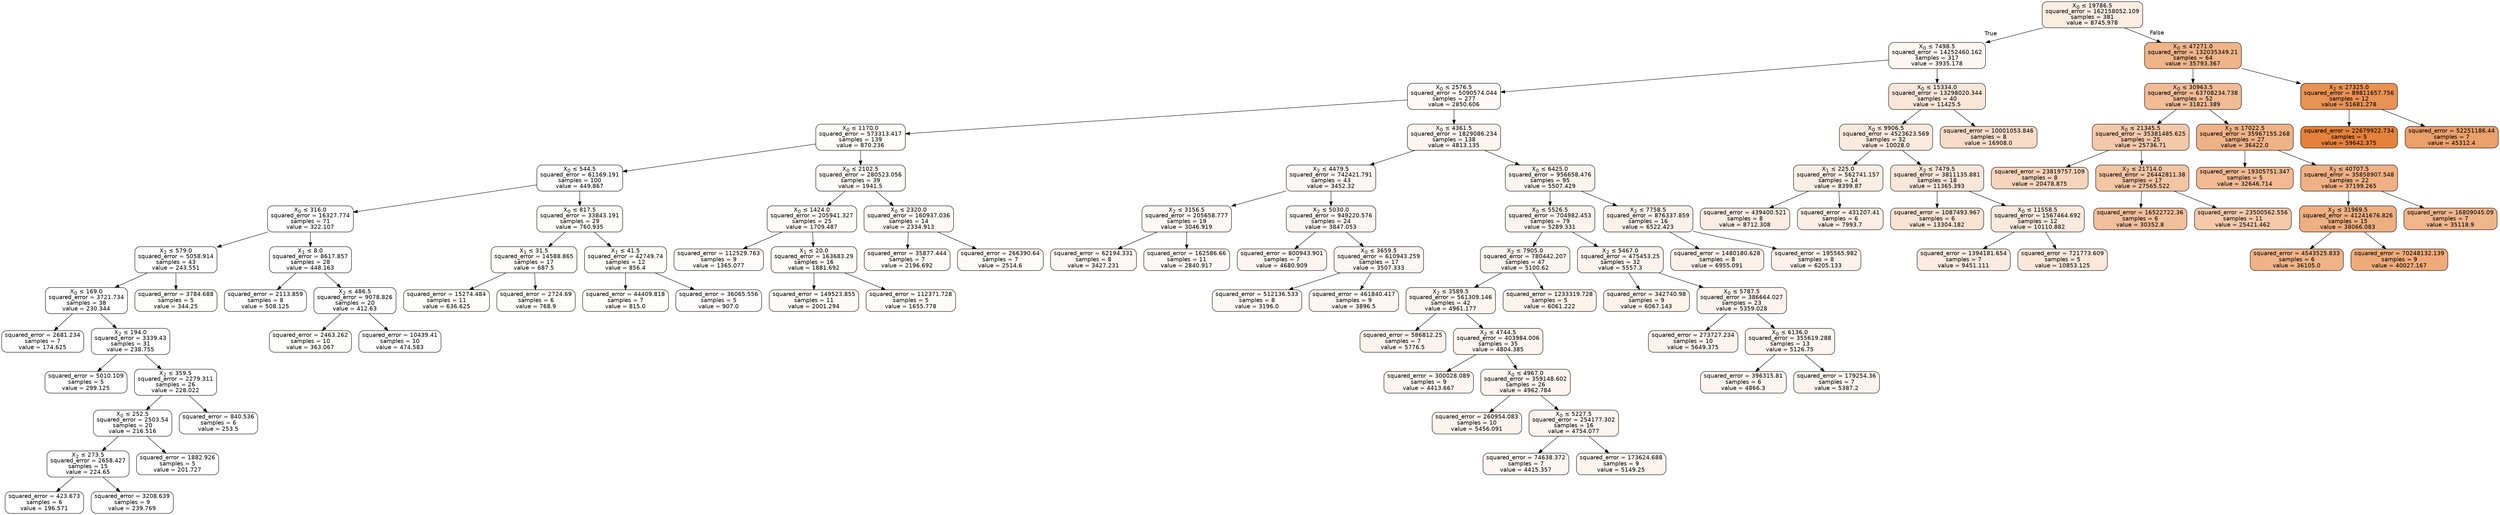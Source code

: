digraph Tree {
node [shape=box, style="filled, rounded", color="black", fontname="helvetica"] ;
edge [fontname="helvetica"] ;
0 [label=<X<SUB>0</SUB> &le; 19786.5<br/>squared_error = 162158052.109<br/>samples = 381<br/>value = 8745.978>, fillcolor="#fbede2"] ;
1 [label=<X<SUB>0</SUB> &le; 7498.5<br/>squared_error = 14252460.162<br/>samples = 317<br/>value = 3935.178>, fillcolor="#fdf7f2"] ;
0 -> 1 [labeldistance=2.5, labelangle=45, headlabel="True"] ;
2 [label=<X<SUB>0</SUB> &le; 2576.5<br/>squared_error = 5090574.044<br/>samples = 277<br/>value = 2850.606>, fillcolor="#fef9f6"] ;
1 -> 2 ;
3 [label=<X<SUB>0</SUB> &le; 1170.0<br/>squared_error = 573313.417<br/>samples = 139<br/>value = 870.236>, fillcolor="#fffefd"] ;
2 -> 3 ;
4 [label=<X<SUB>0</SUB> &le; 544.5<br/>squared_error = 61169.191<br/>samples = 100<br/>value = 449.867>, fillcolor="#fffefe"] ;
3 -> 4 ;
5 [label=<X<SUB>0</SUB> &le; 316.0<br/>squared_error = 16327.774<br/>samples = 71<br/>value = 322.107>, fillcolor="#ffffff"] ;
4 -> 5 ;
6 [label=<X<SUB>2</SUB> &le; 579.0<br/>squared_error = 5058.914<br/>samples = 43<br/>value = 243.551>, fillcolor="#ffffff"] ;
5 -> 6 ;
7 [label=<X<SUB>0</SUB> &le; 169.0<br/>squared_error = 3721.734<br/>samples = 38<br/>value = 230.344>, fillcolor="#ffffff"] ;
6 -> 7 ;
8 [label=<squared_error = 2681.234<br/>samples = 7<br/>value = 174.625>, fillcolor="#ffffff"] ;
7 -> 8 ;
9 [label=<X<SUB>2</SUB> &le; 194.0<br/>squared_error = 3339.43<br/>samples = 31<br/>value = 238.755>, fillcolor="#ffffff"] ;
7 -> 9 ;
10 [label=<squared_error = 5010.109<br/>samples = 5<br/>value = 299.125>, fillcolor="#ffffff"] ;
9 -> 10 ;
11 [label=<X<SUB>2</SUB> &le; 359.5<br/>squared_error = 2279.311<br/>samples = 26<br/>value = 228.022>, fillcolor="#ffffff"] ;
9 -> 11 ;
12 [label=<X<SUB>0</SUB> &le; 252.5<br/>squared_error = 2503.54<br/>samples = 20<br/>value = 216.516>, fillcolor="#ffffff"] ;
11 -> 12 ;
13 [label=<X<SUB>2</SUB> &le; 273.5<br/>squared_error = 2658.427<br/>samples = 15<br/>value = 224.65>, fillcolor="#ffffff"] ;
12 -> 13 ;
14 [label=<squared_error = 423.673<br/>samples = 6<br/>value = 196.571>, fillcolor="#ffffff"] ;
13 -> 14 ;
15 [label=<squared_error = 3208.639<br/>samples = 9<br/>value = 239.769>, fillcolor="#ffffff"] ;
13 -> 15 ;
16 [label=<squared_error = 1882.926<br/>samples = 5<br/>value = 201.727>, fillcolor="#ffffff"] ;
12 -> 16 ;
17 [label=<squared_error = 840.536<br/>samples = 6<br/>value = 253.5>, fillcolor="#ffffff"] ;
11 -> 17 ;
18 [label=<squared_error = 3784.688<br/>samples = 5<br/>value = 344.25>, fillcolor="#fffffe"] ;
6 -> 18 ;
19 [label=<X<SUB>1</SUB> &le; 8.0<br/>squared_error = 8617.857<br/>samples = 28<br/>value = 448.163>, fillcolor="#fffefe"] ;
5 -> 19 ;
20 [label=<squared_error = 2113.859<br/>samples = 8<br/>value = 508.125>, fillcolor="#fffefe"] ;
19 -> 20 ;
21 [label=<X<SUB>2</SUB> &le; 486.5<br/>squared_error = 9078.826<br/>samples = 20<br/>value = 412.63>, fillcolor="#fffefe"] ;
19 -> 21 ;
22 [label=<squared_error = 2463.262<br/>samples = 10<br/>value = 363.067>, fillcolor="#fffffe"] ;
21 -> 22 ;
23 [label=<squared_error = 10439.41<br/>samples = 10<br/>value = 474.583>, fillcolor="#fffefe"] ;
21 -> 23 ;
24 [label=<X<SUB>0</SUB> &le; 817.5<br/>squared_error = 33843.191<br/>samples = 29<br/>value = 760.935>, fillcolor="#fffefd"] ;
4 -> 24 ;
25 [label=<X<SUB>1</SUB> &le; 31.5<br/>squared_error = 14588.865<br/>samples = 17<br/>value = 687.5>, fillcolor="#fffefd"] ;
24 -> 25 ;
26 [label=<squared_error = 15274.484<br/>samples = 11<br/>value = 636.625>, fillcolor="#fffefd"] ;
25 -> 26 ;
27 [label=<squared_error = 2724.69<br/>samples = 6<br/>value = 768.9>, fillcolor="#fffefd"] ;
25 -> 27 ;
28 [label=<X<SUB>1</SUB> &le; 41.5<br/>squared_error = 42749.74<br/>samples = 12<br/>value = 856.4>, fillcolor="#fffefd"] ;
24 -> 28 ;
29 [label=<squared_error = 44409.818<br/>samples = 7<br/>value = 815.0>, fillcolor="#fffefd"] ;
28 -> 29 ;
30 [label=<squared_error = 36065.556<br/>samples = 5<br/>value = 907.0>, fillcolor="#fffdfd"] ;
28 -> 30 ;
31 [label=<X<SUB>0</SUB> &le; 2102.5<br/>squared_error = 280523.056<br/>samples = 39<br/>value = 1941.5>, fillcolor="#fefbf9"] ;
3 -> 31 ;
32 [label=<X<SUB>0</SUB> &le; 1424.0<br/>squared_error = 205941.327<br/>samples = 25<br/>value = 1709.487>, fillcolor="#fefcfa"] ;
31 -> 32 ;
33 [label=<squared_error = 112529.763<br/>samples = 9<br/>value = 1365.077>, fillcolor="#fefcfb"] ;
32 -> 33 ;
34 [label=<X<SUB>1</SUB> &le; 20.0<br/>squared_error = 163683.29<br/>samples = 16<br/>value = 1881.692>, fillcolor="#fefbf9"] ;
32 -> 34 ;
35 [label=<squared_error = 149523.855<br/>samples = 11<br/>value = 2001.294>, fillcolor="#fefbf9"] ;
34 -> 35 ;
36 [label=<squared_error = 112371.728<br/>samples = 5<br/>value = 1655.778>, fillcolor="#fefcfa"] ;
34 -> 36 ;
37 [label=<X<SUB>0</SUB> &le; 2320.0<br/>squared_error = 160937.036<br/>samples = 14<br/>value = 2334.913>, fillcolor="#fefaf8"] ;
31 -> 37 ;
38 [label=<squared_error = 35877.444<br/>samples = 7<br/>value = 2196.692>, fillcolor="#fefbf8"] ;
37 -> 38 ;
39 [label=<squared_error = 266390.64<br/>samples = 7<br/>value = 2514.6>, fillcolor="#fefaf7"] ;
37 -> 39 ;
40 [label=<X<SUB>0</SUB> &le; 4361.5<br/>squared_error = 1829086.234<br/>samples = 138<br/>value = 4813.135>, fillcolor="#fdf5f0"] ;
2 -> 40 ;
41 [label=<X<SUB>2</SUB> &le; 4479.5<br/>squared_error = 742421.791<br/>samples = 43<br/>value = 3452.32>, fillcolor="#fef8f4"] ;
40 -> 41 ;
42 [label=<X<SUB>2</SUB> &le; 3156.5<br/>squared_error = 205658.777<br/>samples = 19<br/>value = 3046.919>, fillcolor="#fef9f5"] ;
41 -> 42 ;
43 [label=<squared_error = 62194.331<br/>samples = 8<br/>value = 3427.231>, fillcolor="#fef8f4"] ;
42 -> 43 ;
44 [label=<squared_error = 162586.66<br/>samples = 11<br/>value = 2840.917>, fillcolor="#fef9f6"] ;
42 -> 44 ;
45 [label=<X<SUB>2</SUB> &le; 5030.0<br/>squared_error = 949220.576<br/>samples = 24<br/>value = 3847.053>, fillcolor="#fdf7f3"] ;
41 -> 45 ;
46 [label=<squared_error = 800943.901<br/>samples = 7<br/>value = 4680.909>, fillcolor="#fdf5f0"] ;
45 -> 46 ;
47 [label=<X<SUB>0</SUB> &le; 3659.5<br/>squared_error = 610943.259<br/>samples = 17<br/>value = 3507.333>, fillcolor="#fef8f4"] ;
45 -> 47 ;
48 [label=<squared_error = 512136.533<br/>samples = 8<br/>value = 3196.0>, fillcolor="#fef9f5"] ;
47 -> 48 ;
49 [label=<squared_error = 461840.417<br/>samples = 9<br/>value = 3896.5>, fillcolor="#fdf7f3"] ;
47 -> 49 ;
50 [label=<X<SUB>0</SUB> &le; 6425.0<br/>squared_error = 956658.476<br/>samples = 95<br/>value = 5507.429>, fillcolor="#fdf4ed"] ;
40 -> 50 ;
51 [label=<X<SUB>0</SUB> &le; 5526.5<br/>squared_error = 704982.453<br/>samples = 79<br/>value = 5289.331>, fillcolor="#fdf4ee"] ;
50 -> 51 ;
52 [label=<X<SUB>2</SUB> &le; 7905.0<br/>squared_error = 780442.207<br/>samples = 47<br/>value = 5100.62>, fillcolor="#fdf5ef"] ;
51 -> 52 ;
53 [label=<X<SUB>2</SUB> &le; 3589.5<br/>squared_error = 561309.146<br/>samples = 42<br/>value = 4961.177>, fillcolor="#fdf5ef"] ;
52 -> 53 ;
54 [label=<squared_error = 586812.25<br/>samples = 7<br/>value = 5776.5>, fillcolor="#fdf3ec"] ;
53 -> 54 ;
55 [label=<X<SUB>2</SUB> &le; 4744.5<br/>squared_error = 403984.006<br/>samples = 35<br/>value = 4804.385>, fillcolor="#fdf5f0"] ;
53 -> 55 ;
56 [label=<squared_error = 300028.089<br/>samples = 9<br/>value = 4413.667>, fillcolor="#fdf6f1"] ;
55 -> 56 ;
57 [label=<X<SUB>0</SUB> &le; 4967.0<br/>squared_error = 359148.602<br/>samples = 26<br/>value = 4962.784>, fillcolor="#fdf5ef"] ;
55 -> 57 ;
58 [label=<squared_error = 260954.083<br/>samples = 10<br/>value = 5456.091>, fillcolor="#fdf4ed"] ;
57 -> 58 ;
59 [label=<X<SUB>0</SUB> &le; 5227.5<br/>squared_error = 254177.302<br/>samples = 16<br/>value = 4754.077>, fillcolor="#fdf5f0"] ;
57 -> 59 ;
60 [label=<squared_error = 74638.372<br/>samples = 7<br/>value = 4415.357>, fillcolor="#fdf6f1"] ;
59 -> 60 ;
61 [label=<squared_error = 173624.688<br/>samples = 9<br/>value = 5149.25>, fillcolor="#fdf4ee"] ;
59 -> 61 ;
62 [label=<squared_error = 1233319.728<br/>samples = 5<br/>value = 6061.222>, fillcolor="#fcf3eb"] ;
52 -> 62 ;
63 [label=<X<SUB>2</SUB> &le; 5467.0<br/>squared_error = 475453.25<br/>samples = 32<br/>value = 5557.3>, fillcolor="#fdf4ed"] ;
51 -> 63 ;
64 [label=<squared_error = 342740.98<br/>samples = 9<br/>value = 6067.143>, fillcolor="#fcf3eb"] ;
63 -> 64 ;
65 [label=<X<SUB>0</SUB> &le; 5787.5<br/>squared_error = 386664.027<br/>samples = 23<br/>value = 5359.028>, fillcolor="#fdf4ee"] ;
63 -> 65 ;
66 [label=<squared_error = 273727.234<br/>samples = 10<br/>value = 5649.375>, fillcolor="#fdf3ed"] ;
65 -> 66 ;
67 [label=<X<SUB>0</SUB> &le; 6136.0<br/>squared_error = 355619.288<br/>samples = 13<br/>value = 5126.75>, fillcolor="#fdf5ef"] ;
65 -> 67 ;
68 [label=<squared_error = 396315.81<br/>samples = 6<br/>value = 4866.3>, fillcolor="#fdf5ef"] ;
67 -> 68 ;
69 [label=<squared_error = 179254.36<br/>samples = 7<br/>value = 5387.2>, fillcolor="#fdf4ee"] ;
67 -> 69 ;
70 [label=<X<SUB>2</SUB> &le; 7758.5<br/>squared_error = 876337.859<br/>samples = 16<br/>value = 6522.423>, fillcolor="#fcf2ea"] ;
50 -> 70 ;
71 [label=<squared_error = 1480180.628<br/>samples = 8<br/>value = 6955.091>, fillcolor="#fcf1e8"] ;
70 -> 71 ;
72 [label=<squared_error = 195565.982<br/>samples = 8<br/>value = 6205.133>, fillcolor="#fcf2eb"] ;
70 -> 72 ;
73 [label=<X<SUB>0</SUB> &le; 15334.0<br/>squared_error = 13298020.344<br/>samples = 40<br/>value = 11425.5>, fillcolor="#fae7da"] ;
1 -> 73 ;
74 [label=<X<SUB>0</SUB> &le; 9906.5<br/>squared_error = 4523623.569<br/>samples = 32<br/>value = 10028.0>, fillcolor="#fbeade"] ;
73 -> 74 ;
75 [label=<X<SUB>1</SUB> &le; 225.0<br/>squared_error = 562741.157<br/>samples = 14<br/>value = 8399.87>, fillcolor="#fbeee4"] ;
74 -> 75 ;
76 [label=<squared_error = 439400.521<br/>samples = 8<br/>value = 8712.308>, fillcolor="#fbede3"] ;
75 -> 76 ;
77 [label=<squared_error = 431207.41<br/>samples = 6<br/>value = 7993.7>, fillcolor="#fceee5"] ;
75 -> 77 ;
78 [label=<X<SUB>2</SUB> &le; 7479.5<br/>squared_error = 3811135.881<br/>samples = 18<br/>value = 11365.393>, fillcolor="#fae7da"] ;
74 -> 78 ;
79 [label=<squared_error = 1087493.967<br/>samples = 6<br/>value = 13304.182>, fillcolor="#f9e3d3"] ;
78 -> 79 ;
80 [label=<X<SUB>0</SUB> &le; 11558.5<br/>squared_error = 1567464.692<br/>samples = 12<br/>value = 10110.882>, fillcolor="#fbeade"] ;
78 -> 80 ;
81 [label=<squared_error = 1394181.654<br/>samples = 7<br/>value = 9451.111>, fillcolor="#fbebe0"] ;
80 -> 81 ;
82 [label=<squared_error = 721773.609<br/>samples = 5<br/>value = 10853.125>, fillcolor="#fae8db"] ;
80 -> 82 ;
83 [label=<squared_error = 10001053.846<br/>samples = 8<br/>value = 16908.0>, fillcolor="#f8dcc7"] ;
73 -> 83 ;
84 [label=<X<SUB>0</SUB> &le; 47271.0<br/>squared_error = 132035349.21<br/>samples = 64<br/>value = 35793.367>, fillcolor="#efb488"] ;
0 -> 84 [labeldistance=2.5, labelangle=-45, headlabel="False"] ;
85 [label=<X<SUB>0</SUB> &le; 30963.5<br/>squared_error = 63708234.738<br/>samples = 52<br/>value = 31821.389>, fillcolor="#f1bc96"] ;
84 -> 85 ;
86 [label=<X<SUB>0</SUB> &le; 21345.5<br/>squared_error = 35381485.625<br/>samples = 25<br/>value = 25736.71>, fillcolor="#f4c9aa"] ;
85 -> 86 ;
87 [label=<squared_error = 23819757.109<br/>samples = 8<br/>value = 20478.875>, fillcolor="#f6d4bb"] ;
86 -> 87 ;
88 [label=<X<SUB>2</SUB> &le; 21714.0<br/>squared_error = 26442811.38<br/>samples = 17<br/>value = 27565.522>, fillcolor="#f3c5a4"] ;
86 -> 88 ;
89 [label=<squared_error = 16522722.36<br/>samples = 6<br/>value = 30352.8>, fillcolor="#f2bf9b"] ;
88 -> 89 ;
90 [label=<squared_error = 23500562.556<br/>samples = 11<br/>value = 25421.462>, fillcolor="#f4caab"] ;
88 -> 90 ;
91 [label=<X<SUB>2</SUB> &le; 17022.5<br/>squared_error = 35967155.268<br/>samples = 27<br/>value = 36422.0>, fillcolor="#efb286"] ;
85 -> 91 ;
92 [label=<squared_error = 19305751.347<br/>samples = 5<br/>value = 32646.714>, fillcolor="#f1ba93"] ;
91 -> 92 ;
93 [label=<X<SUB>2</SUB> &le; 40707.5<br/>squared_error = 35858907.548<br/>samples = 22<br/>value = 37199.265>, fillcolor="#efb184"] ;
91 -> 93 ;
94 [label=<X<SUB>2</SUB> &le; 31969.5<br/>squared_error = 41241676.826<br/>samples = 15<br/>value = 38066.083>, fillcolor="#eeaf81"] ;
93 -> 94 ;
95 [label=<squared_error = 4543525.833<br/>samples = 6<br/>value = 36105.0>, fillcolor="#efb387"] ;
94 -> 95 ;
96 [label=<squared_error = 70248132.139<br/>samples = 9<br/>value = 40027.167>, fillcolor="#eeab7a"] ;
94 -> 96 ;
97 [label=<squared_error = 16809045.09<br/>samples = 7<br/>value = 35118.9>, fillcolor="#f0b58b"] ;
93 -> 97 ;
98 [label=<X<SUB>2</SUB> &le; 27325.0<br/>squared_error = 89811657.756<br/>samples = 12<br/>value = 51681.278>, fillcolor="#e89254"] ;
84 -> 98 ;
99 [label=<squared_error = 22679922.734<br/>samples = 5<br/>value = 59642.375>, fillcolor="#e58139"] ;
98 -> 99 ;
100 [label=<squared_error = 52251186.44<br/>samples = 7<br/>value = 45312.4>, fillcolor="#eb9f69"] ;
98 -> 100 ;
}